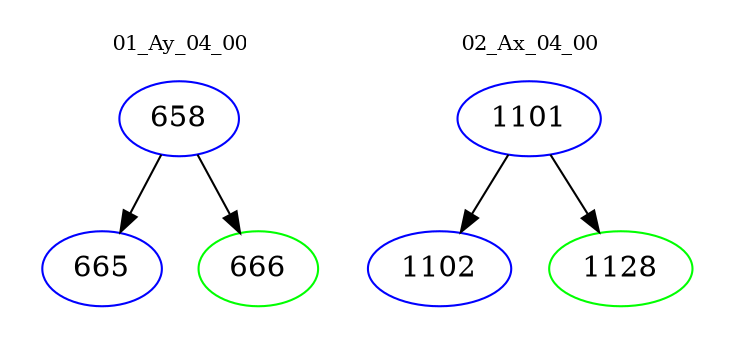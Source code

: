 digraph{
subgraph cluster_0 {
color = white
label = "01_Ay_04_00";
fontsize=10;
T0_658 [label="658", color="blue"]
T0_658 -> T0_665 [color="black"]
T0_665 [label="665", color="blue"]
T0_658 -> T0_666 [color="black"]
T0_666 [label="666", color="green"]
}
subgraph cluster_1 {
color = white
label = "02_Ax_04_00";
fontsize=10;
T1_1101 [label="1101", color="blue"]
T1_1101 -> T1_1102 [color="black"]
T1_1102 [label="1102", color="blue"]
T1_1101 -> T1_1128 [color="black"]
T1_1128 [label="1128", color="green"]
}
}
